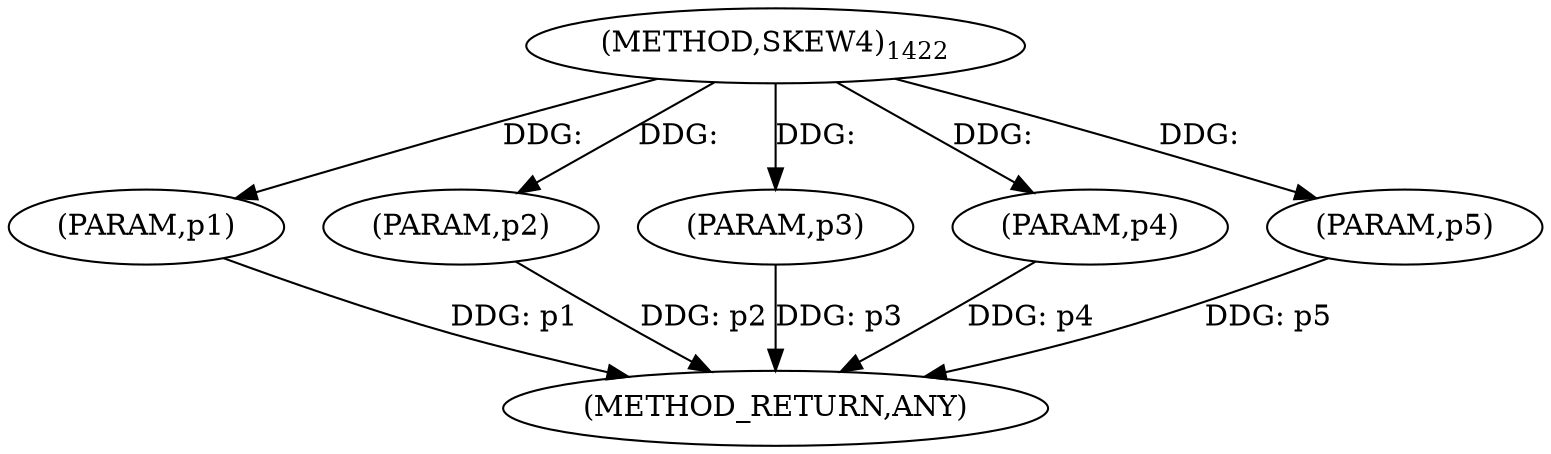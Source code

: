 digraph "SKEW4" {  
"100681" [label = <(METHOD,SKEW4)<SUB>1422</SUB>> ]
"100687" [label = <(METHOD_RETURN,ANY)> ]
"100682" [label = <(PARAM,p1)> ]
"100683" [label = <(PARAM,p2)> ]
"100684" [label = <(PARAM,p3)> ]
"100685" [label = <(PARAM,p4)> ]
"100686" [label = <(PARAM,p5)> ]
  "100682" -> "100687"  [ label = "DDG: p1"] 
  "100683" -> "100687"  [ label = "DDG: p2"] 
  "100684" -> "100687"  [ label = "DDG: p3"] 
  "100685" -> "100687"  [ label = "DDG: p4"] 
  "100686" -> "100687"  [ label = "DDG: p5"] 
  "100681" -> "100682"  [ label = "DDG: "] 
  "100681" -> "100683"  [ label = "DDG: "] 
  "100681" -> "100684"  [ label = "DDG: "] 
  "100681" -> "100685"  [ label = "DDG: "] 
  "100681" -> "100686"  [ label = "DDG: "] 
}
